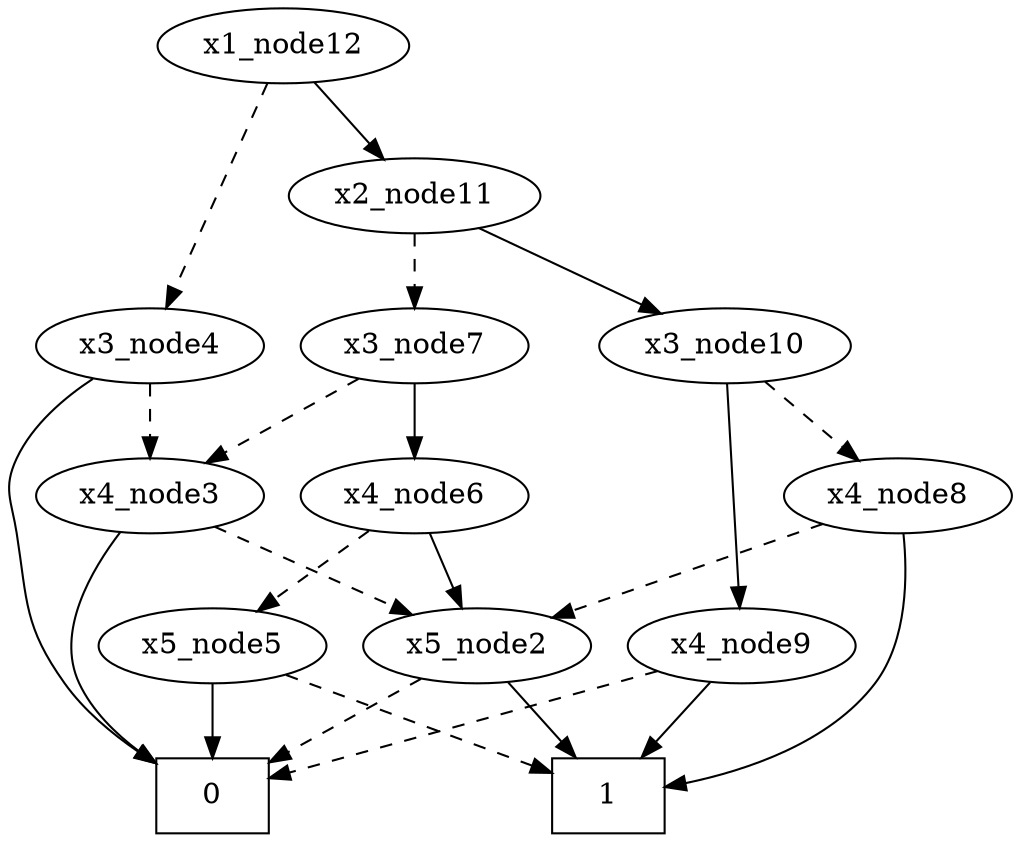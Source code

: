 digraph G { 
 0 [shape=box]; 
 1 [shape=box]; 
x5_node2 -> 0 [style = dashed];
x5_node2 -> 1;
x4_node3 -> x5_node2 [style = dashed];
x4_node3 -> 0;
x3_node4 -> x4_node3 [style = dashed];
x3_node4 -> 0;
x5_node5 -> 1 [style = dashed];
x5_node5 -> 0;
x4_node6 -> x5_node5 [style = dashed];
x4_node6 -> x5_node2;
x3_node7 -> x4_node3 [style = dashed];
x3_node7 -> x4_node6;
x4_node8 -> x5_node2 [style = dashed];
x4_node8 -> 1;
x4_node9 -> 0 [style = dashed];
x4_node9 -> 1;
x3_node10 -> x4_node8 [style = dashed];
x3_node10 -> x4_node9;
x2_node11 -> x3_node7 [style = dashed];
x2_node11 -> x3_node10;
x1_node12 -> x3_node4 [style = dashed];
x1_node12 -> x2_node11;
 }